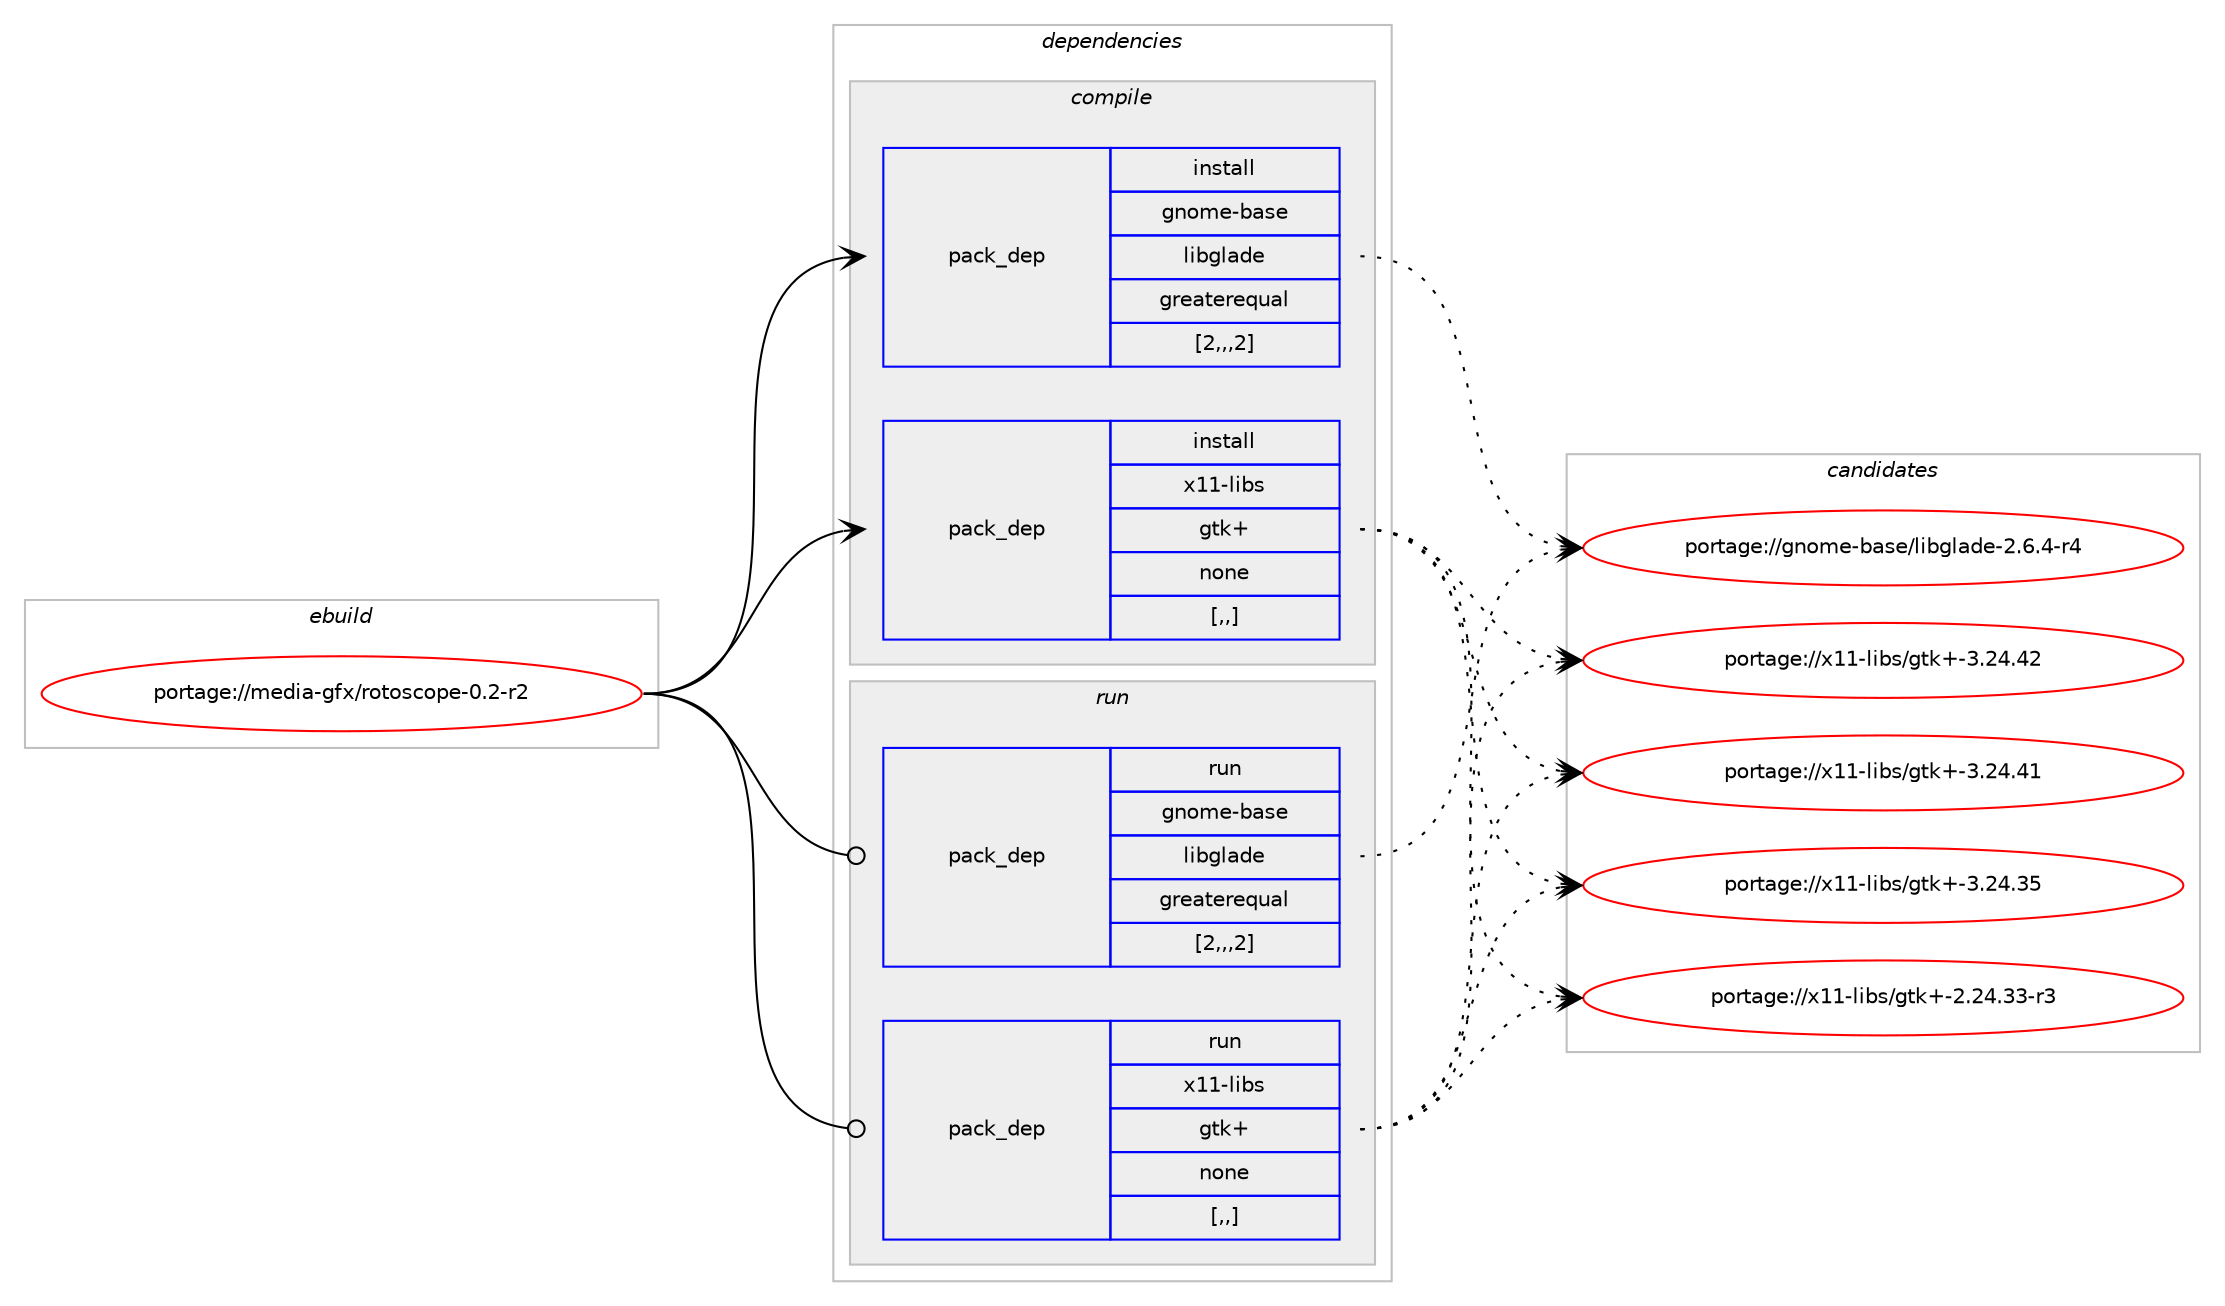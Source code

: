 digraph prolog {

# *************
# Graph options
# *************

newrank=true;
concentrate=true;
compound=true;
graph [rankdir=LR,fontname=Helvetica,fontsize=10,ranksep=1.5];#, ranksep=2.5, nodesep=0.2];
edge  [arrowhead=vee];
node  [fontname=Helvetica,fontsize=10];

# **********
# The ebuild
# **********

subgraph cluster_leftcol {
color=gray;
label=<<i>ebuild</i>>;
id [label="portage://media-gfx/rotoscope-0.2-r2", color=red, width=4, href="../media-gfx/rotoscope-0.2-r2.svg"];
}

# ****************
# The dependencies
# ****************

subgraph cluster_midcol {
color=gray;
label=<<i>dependencies</i>>;
subgraph cluster_compile {
fillcolor="#eeeeee";
style=filled;
label=<<i>compile</i>>;
subgraph pack217632 {
dependency293997 [label=<<TABLE BORDER="0" CELLBORDER="1" CELLSPACING="0" CELLPADDING="4" WIDTH="220"><TR><TD ROWSPAN="6" CELLPADDING="30">pack_dep</TD></TR><TR><TD WIDTH="110">install</TD></TR><TR><TD>gnome-base</TD></TR><TR><TD>libglade</TD></TR><TR><TD>greaterequal</TD></TR><TR><TD>[2,,,2]</TD></TR></TABLE>>, shape=none, color=blue];
}
id:e -> dependency293997:w [weight=20,style="solid",arrowhead="vee"];
subgraph pack217633 {
dependency293998 [label=<<TABLE BORDER="0" CELLBORDER="1" CELLSPACING="0" CELLPADDING="4" WIDTH="220"><TR><TD ROWSPAN="6" CELLPADDING="30">pack_dep</TD></TR><TR><TD WIDTH="110">install</TD></TR><TR><TD>x11-libs</TD></TR><TR><TD>gtk+</TD></TR><TR><TD>none</TD></TR><TR><TD>[,,]</TD></TR></TABLE>>, shape=none, color=blue];
}
id:e -> dependency293998:w [weight=20,style="solid",arrowhead="vee"];
}
subgraph cluster_compileandrun {
fillcolor="#eeeeee";
style=filled;
label=<<i>compile and run</i>>;
}
subgraph cluster_run {
fillcolor="#eeeeee";
style=filled;
label=<<i>run</i>>;
subgraph pack217634 {
dependency293999 [label=<<TABLE BORDER="0" CELLBORDER="1" CELLSPACING="0" CELLPADDING="4" WIDTH="220"><TR><TD ROWSPAN="6" CELLPADDING="30">pack_dep</TD></TR><TR><TD WIDTH="110">run</TD></TR><TR><TD>gnome-base</TD></TR><TR><TD>libglade</TD></TR><TR><TD>greaterequal</TD></TR><TR><TD>[2,,,2]</TD></TR></TABLE>>, shape=none, color=blue];
}
id:e -> dependency293999:w [weight=20,style="solid",arrowhead="odot"];
subgraph pack217635 {
dependency294000 [label=<<TABLE BORDER="0" CELLBORDER="1" CELLSPACING="0" CELLPADDING="4" WIDTH="220"><TR><TD ROWSPAN="6" CELLPADDING="30">pack_dep</TD></TR><TR><TD WIDTH="110">run</TD></TR><TR><TD>x11-libs</TD></TR><TR><TD>gtk+</TD></TR><TR><TD>none</TD></TR><TR><TD>[,,]</TD></TR></TABLE>>, shape=none, color=blue];
}
id:e -> dependency294000:w [weight=20,style="solid",arrowhead="odot"];
}
}

# **************
# The candidates
# **************

subgraph cluster_choices {
rank=same;
color=gray;
label=<<i>candidates</i>>;

subgraph choice217632 {
color=black;
nodesep=1;
choice1031101111091014598971151014710810598103108971001014550465446524511452 [label="portage://gnome-base/libglade-2.6.4-r4", color=red, width=4,href="../gnome-base/libglade-2.6.4-r4.svg"];
dependency293997:e -> choice1031101111091014598971151014710810598103108971001014550465446524511452:w [style=dotted,weight="100"];
}
subgraph choice217633 {
color=black;
nodesep=1;
choice1204949451081059811547103116107434551465052465250 [label="portage://x11-libs/gtk+-3.24.42", color=red, width=4,href="../x11-libs/gtk+-3.24.42.svg"];
choice1204949451081059811547103116107434551465052465249 [label="portage://x11-libs/gtk+-3.24.41", color=red, width=4,href="../x11-libs/gtk+-3.24.41.svg"];
choice1204949451081059811547103116107434551465052465153 [label="portage://x11-libs/gtk+-3.24.35", color=red, width=4,href="../x11-libs/gtk+-3.24.35.svg"];
choice12049494510810598115471031161074345504650524651514511451 [label="portage://x11-libs/gtk+-2.24.33-r3", color=red, width=4,href="../x11-libs/gtk+-2.24.33-r3.svg"];
dependency293998:e -> choice1204949451081059811547103116107434551465052465250:w [style=dotted,weight="100"];
dependency293998:e -> choice1204949451081059811547103116107434551465052465249:w [style=dotted,weight="100"];
dependency293998:e -> choice1204949451081059811547103116107434551465052465153:w [style=dotted,weight="100"];
dependency293998:e -> choice12049494510810598115471031161074345504650524651514511451:w [style=dotted,weight="100"];
}
subgraph choice217634 {
color=black;
nodesep=1;
choice1031101111091014598971151014710810598103108971001014550465446524511452 [label="portage://gnome-base/libglade-2.6.4-r4", color=red, width=4,href="../gnome-base/libglade-2.6.4-r4.svg"];
dependency293999:e -> choice1031101111091014598971151014710810598103108971001014550465446524511452:w [style=dotted,weight="100"];
}
subgraph choice217635 {
color=black;
nodesep=1;
choice1204949451081059811547103116107434551465052465250 [label="portage://x11-libs/gtk+-3.24.42", color=red, width=4,href="../x11-libs/gtk+-3.24.42.svg"];
choice1204949451081059811547103116107434551465052465249 [label="portage://x11-libs/gtk+-3.24.41", color=red, width=4,href="../x11-libs/gtk+-3.24.41.svg"];
choice1204949451081059811547103116107434551465052465153 [label="portage://x11-libs/gtk+-3.24.35", color=red, width=4,href="../x11-libs/gtk+-3.24.35.svg"];
choice12049494510810598115471031161074345504650524651514511451 [label="portage://x11-libs/gtk+-2.24.33-r3", color=red, width=4,href="../x11-libs/gtk+-2.24.33-r3.svg"];
dependency294000:e -> choice1204949451081059811547103116107434551465052465250:w [style=dotted,weight="100"];
dependency294000:e -> choice1204949451081059811547103116107434551465052465249:w [style=dotted,weight="100"];
dependency294000:e -> choice1204949451081059811547103116107434551465052465153:w [style=dotted,weight="100"];
dependency294000:e -> choice12049494510810598115471031161074345504650524651514511451:w [style=dotted,weight="100"];
}
}

}

